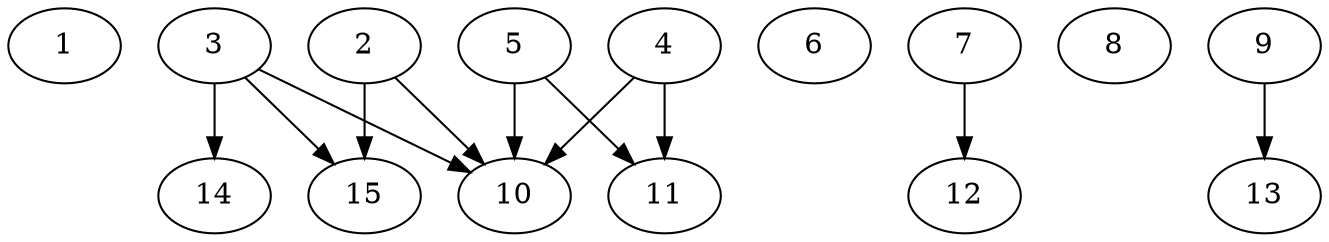 // DAG automatically generated by daggen at Thu Oct  3 13:59:26 2019
// ./daggen --dot -n 15 --ccr 0.4 --fat 0.9 --regular 0.7 --density 0.7 --mindata 5242880 --maxdata 52428800 
digraph G {
  1 [size="108602880", alpha="0.11", expect_size="43441152"] 
  2 [size="124241920", alpha="0.14", expect_size="49696768"] 
  2 -> 10 [size ="49696768"]
  2 -> 15 [size ="49696768"]
  3 [size="51192320", alpha="0.01", expect_size="20476928"] 
  3 -> 10 [size ="20476928"]
  3 -> 14 [size ="20476928"]
  3 -> 15 [size ="20476928"]
  4 [size="81617920", alpha="0.01", expect_size="32647168"] 
  4 -> 10 [size ="32647168"]
  4 -> 11 [size ="32647168"]
  5 [size="125898240", alpha="0.11", expect_size="50359296"] 
  5 -> 10 [size ="50359296"]
  5 -> 11 [size ="50359296"]
  6 [size="111137280", alpha="0.18", expect_size="44454912"] 
  7 [size="84756480", alpha="0.06", expect_size="33902592"] 
  7 -> 12 [size ="33902592"]
  8 [size="18557440", alpha="0.15", expect_size="7422976"] 
  9 [size="18595840", alpha="0.00", expect_size="7438336"] 
  9 -> 13 [size ="7438336"]
  10 [size="36177920", alpha="0.04", expect_size="14471168"] 
  11 [size="59906560", alpha="0.03", expect_size="23962624"] 
  12 [size="124902400", alpha="0.10", expect_size="49960960"] 
  13 [size="90119680", alpha="0.08", expect_size="36047872"] 
  14 [size="96386560", alpha="0.14", expect_size="38554624"] 
  15 [size="102671360", alpha="0.04", expect_size="41068544"] 
}
